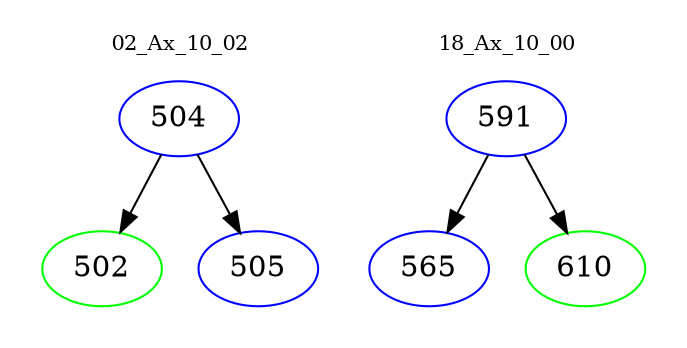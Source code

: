 digraph{
subgraph cluster_0 {
color = white
label = "02_Ax_10_02";
fontsize=10;
T0_504 [label="504", color="blue"]
T0_504 -> T0_502 [color="black"]
T0_502 [label="502", color="green"]
T0_504 -> T0_505 [color="black"]
T0_505 [label="505", color="blue"]
}
subgraph cluster_1 {
color = white
label = "18_Ax_10_00";
fontsize=10;
T1_591 [label="591", color="blue"]
T1_591 -> T1_565 [color="black"]
T1_565 [label="565", color="blue"]
T1_591 -> T1_610 [color="black"]
T1_610 [label="610", color="green"]
}
}
